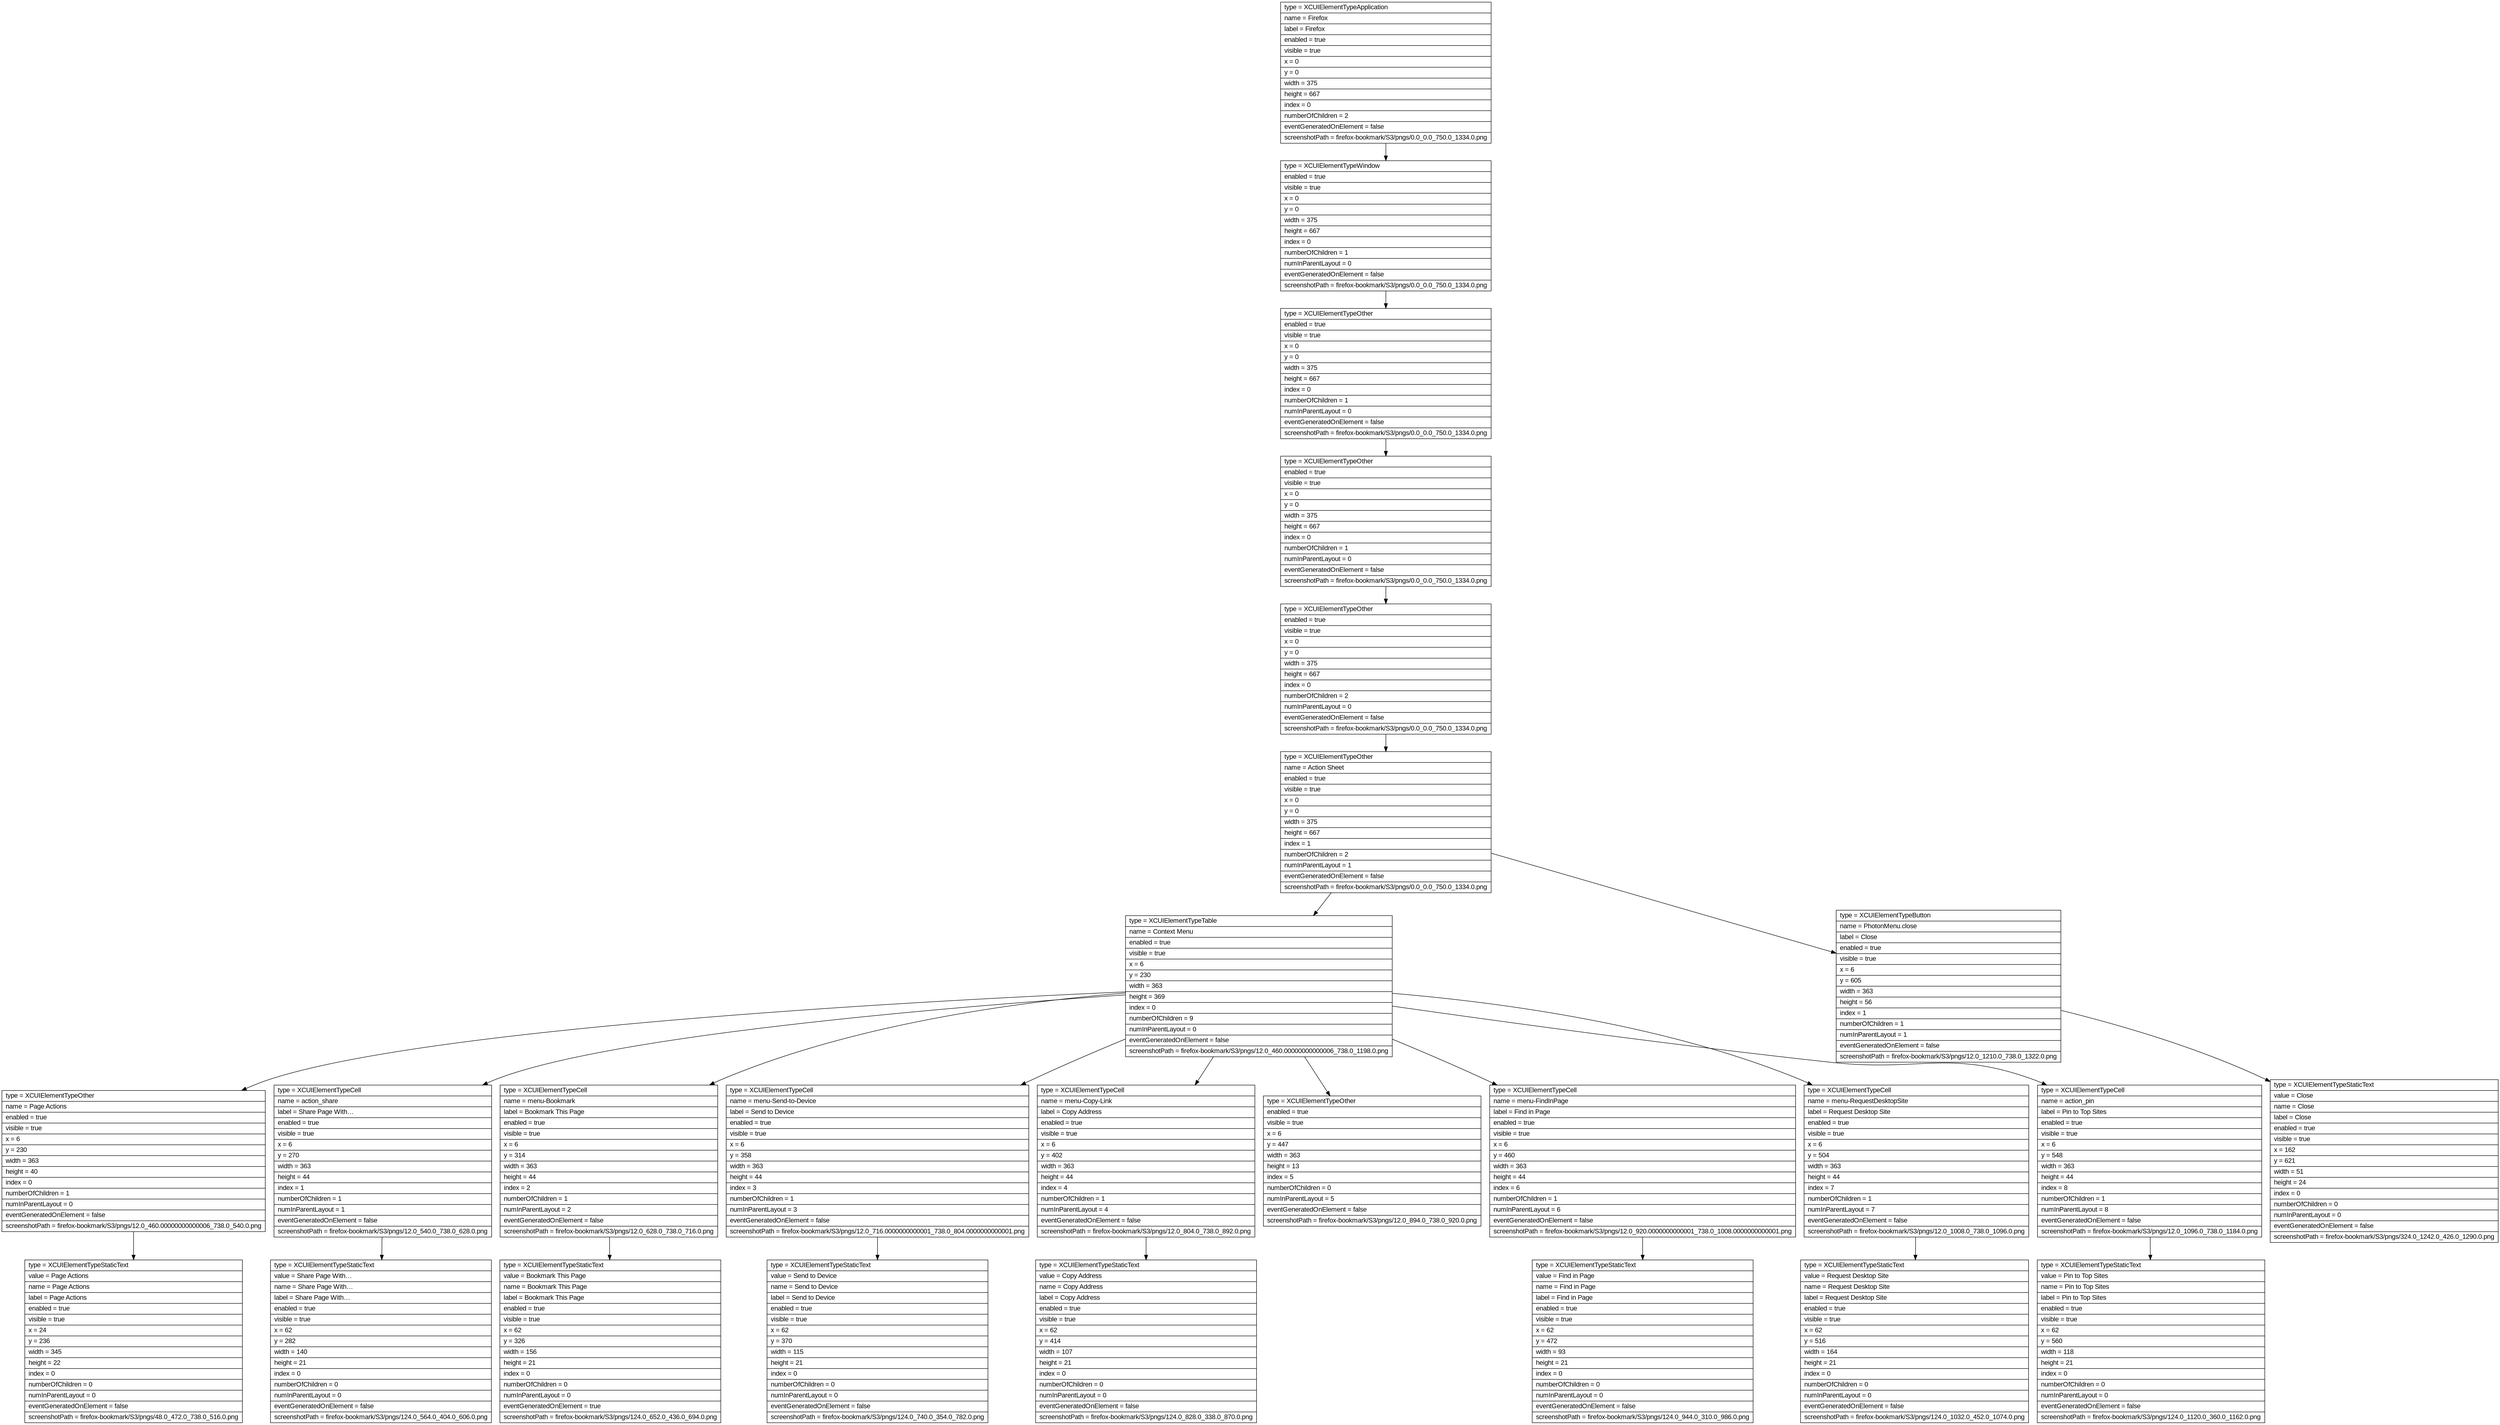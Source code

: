 digraph Layout {

	node [shape=record fontname=Arial];

	0	[label="{type = XCUIElementTypeApplication\l|name = Firefox\l|label = Firefox\l|enabled = true\l|visible = true\l|x = 0\l|y = 0\l|width = 375\l|height = 667\l|index = 0\l|numberOfChildren = 2\l|eventGeneratedOnElement = false \l|screenshotPath = firefox-bookmark/S3/pngs/0.0_0.0_750.0_1334.0.png\l}"]
	1	[label="{type = XCUIElementTypeWindow\l|enabled = true\l|visible = true\l|x = 0\l|y = 0\l|width = 375\l|height = 667\l|index = 0\l|numberOfChildren = 1\l|numInParentLayout = 0\l|eventGeneratedOnElement = false \l|screenshotPath = firefox-bookmark/S3/pngs/0.0_0.0_750.0_1334.0.png\l}"]
	2	[label="{type = XCUIElementTypeOther\l|enabled = true\l|visible = true\l|x = 0\l|y = 0\l|width = 375\l|height = 667\l|index = 0\l|numberOfChildren = 1\l|numInParentLayout = 0\l|eventGeneratedOnElement = false \l|screenshotPath = firefox-bookmark/S3/pngs/0.0_0.0_750.0_1334.0.png\l}"]
	3	[label="{type = XCUIElementTypeOther\l|enabled = true\l|visible = true\l|x = 0\l|y = 0\l|width = 375\l|height = 667\l|index = 0\l|numberOfChildren = 1\l|numInParentLayout = 0\l|eventGeneratedOnElement = false \l|screenshotPath = firefox-bookmark/S3/pngs/0.0_0.0_750.0_1334.0.png\l}"]
	4	[label="{type = XCUIElementTypeOther\l|enabled = true\l|visible = true\l|x = 0\l|y = 0\l|width = 375\l|height = 667\l|index = 0\l|numberOfChildren = 2\l|numInParentLayout = 0\l|eventGeneratedOnElement = false \l|screenshotPath = firefox-bookmark/S3/pngs/0.0_0.0_750.0_1334.0.png\l}"]
	5	[label="{type = XCUIElementTypeOther\l|name = Action Sheet\l|enabled = true\l|visible = true\l|x = 0\l|y = 0\l|width = 375\l|height = 667\l|index = 1\l|numberOfChildren = 2\l|numInParentLayout = 1\l|eventGeneratedOnElement = false \l|screenshotPath = firefox-bookmark/S3/pngs/0.0_0.0_750.0_1334.0.png\l}"]
	6	[label="{type = XCUIElementTypeTable\l|name = Context Menu\l|enabled = true\l|visible = true\l|x = 6\l|y = 230\l|width = 363\l|height = 369\l|index = 0\l|numberOfChildren = 9\l|numInParentLayout = 0\l|eventGeneratedOnElement = false \l|screenshotPath = firefox-bookmark/S3/pngs/12.0_460.00000000000006_738.0_1198.0.png\l}"]
	7	[label="{type = XCUIElementTypeButton\l|name = PhotonMenu.close\l|label = Close\l|enabled = true\l|visible = true\l|x = 6\l|y = 605\l|width = 363\l|height = 56\l|index = 1\l|numberOfChildren = 1\l|numInParentLayout = 1\l|eventGeneratedOnElement = false \l|screenshotPath = firefox-bookmark/S3/pngs/12.0_1210.0_738.0_1322.0.png\l}"]
	8	[label="{type = XCUIElementTypeOther\l|name = Page Actions\l|enabled = true\l|visible = true\l|x = 6\l|y = 230\l|width = 363\l|height = 40\l|index = 0\l|numberOfChildren = 1\l|numInParentLayout = 0\l|eventGeneratedOnElement = false \l|screenshotPath = firefox-bookmark/S3/pngs/12.0_460.00000000000006_738.0_540.0.png\l}"]
	9	[label="{type = XCUIElementTypeCell\l|name = action_share\l|label = Share Page With…\l|enabled = true\l|visible = true\l|x = 6\l|y = 270\l|width = 363\l|height = 44\l|index = 1\l|numberOfChildren = 1\l|numInParentLayout = 1\l|eventGeneratedOnElement = false \l|screenshotPath = firefox-bookmark/S3/pngs/12.0_540.0_738.0_628.0.png\l}"]
	10	[label="{type = XCUIElementTypeCell\l|name = menu-Bookmark\l|label = Bookmark This Page\l|enabled = true\l|visible = true\l|x = 6\l|y = 314\l|width = 363\l|height = 44\l|index = 2\l|numberOfChildren = 1\l|numInParentLayout = 2\l|eventGeneratedOnElement = false \l|screenshotPath = firefox-bookmark/S3/pngs/12.0_628.0_738.0_716.0.png\l}"]
	11	[label="{type = XCUIElementTypeCell\l|name = menu-Send-to-Device\l|label = Send to Device\l|enabled = true\l|visible = true\l|x = 6\l|y = 358\l|width = 363\l|height = 44\l|index = 3\l|numberOfChildren = 1\l|numInParentLayout = 3\l|eventGeneratedOnElement = false \l|screenshotPath = firefox-bookmark/S3/pngs/12.0_716.0000000000001_738.0_804.0000000000001.png\l}"]
	12	[label="{type = XCUIElementTypeCell\l|name = menu-Copy-Link\l|label = Copy Address\l|enabled = true\l|visible = true\l|x = 6\l|y = 402\l|width = 363\l|height = 44\l|index = 4\l|numberOfChildren = 1\l|numInParentLayout = 4\l|eventGeneratedOnElement = false \l|screenshotPath = firefox-bookmark/S3/pngs/12.0_804.0_738.0_892.0.png\l}"]
	13	[label="{type = XCUIElementTypeOther\l|enabled = true\l|visible = true\l|x = 6\l|y = 447\l|width = 363\l|height = 13\l|index = 5\l|numberOfChildren = 0\l|numInParentLayout = 5\l|eventGeneratedOnElement = false \l|screenshotPath = firefox-bookmark/S3/pngs/12.0_894.0_738.0_920.0.png\l}"]
	14	[label="{type = XCUIElementTypeCell\l|name = menu-FindInPage\l|label = Find in Page\l|enabled = true\l|visible = true\l|x = 6\l|y = 460\l|width = 363\l|height = 44\l|index = 6\l|numberOfChildren = 1\l|numInParentLayout = 6\l|eventGeneratedOnElement = false \l|screenshotPath = firefox-bookmark/S3/pngs/12.0_920.0000000000001_738.0_1008.0000000000001.png\l}"]
	15	[label="{type = XCUIElementTypeCell\l|name = menu-RequestDesktopSite\l|label = Request Desktop Site\l|enabled = true\l|visible = true\l|x = 6\l|y = 504\l|width = 363\l|height = 44\l|index = 7\l|numberOfChildren = 1\l|numInParentLayout = 7\l|eventGeneratedOnElement = false \l|screenshotPath = firefox-bookmark/S3/pngs/12.0_1008.0_738.0_1096.0.png\l}"]
	16	[label="{type = XCUIElementTypeCell\l|name = action_pin\l|label = Pin to Top Sites\l|enabled = true\l|visible = true\l|x = 6\l|y = 548\l|width = 363\l|height = 44\l|index = 8\l|numberOfChildren = 1\l|numInParentLayout = 8\l|eventGeneratedOnElement = false \l|screenshotPath = firefox-bookmark/S3/pngs/12.0_1096.0_738.0_1184.0.png\l}"]
	17	[label="{type = XCUIElementTypeStaticText\l|value = Close\l|name = Close\l|label = Close\l|enabled = true\l|visible = true\l|x = 162\l|y = 621\l|width = 51\l|height = 24\l|index = 0\l|numberOfChildren = 0\l|numInParentLayout = 0\l|eventGeneratedOnElement = false \l|screenshotPath = firefox-bookmark/S3/pngs/324.0_1242.0_426.0_1290.0.png\l}"]
	18	[label="{type = XCUIElementTypeStaticText\l|value = Page Actions\l|name = Page Actions\l|label = Page Actions\l|enabled = true\l|visible = true\l|x = 24\l|y = 236\l|width = 345\l|height = 22\l|index = 0\l|numberOfChildren = 0\l|numInParentLayout = 0\l|eventGeneratedOnElement = false \l|screenshotPath = firefox-bookmark/S3/pngs/48.0_472.0_738.0_516.0.png\l}"]
	19	[label="{type = XCUIElementTypeStaticText\l|value = Share Page With…\l|name = Share Page With…\l|label = Share Page With…\l|enabled = true\l|visible = true\l|x = 62\l|y = 282\l|width = 140\l|height = 21\l|index = 0\l|numberOfChildren = 0\l|numInParentLayout = 0\l|eventGeneratedOnElement = false \l|screenshotPath = firefox-bookmark/S3/pngs/124.0_564.0_404.0_606.0.png\l}"]
	20	[label="{type = XCUIElementTypeStaticText\l|value = Bookmark This Page\l|name = Bookmark This Page\l|label = Bookmark This Page\l|enabled = true\l|visible = true\l|x = 62\l|y = 326\l|width = 156\l|height = 21\l|index = 0\l|numberOfChildren = 0\l|numInParentLayout = 0\l|eventGeneratedOnElement = true \l|screenshotPath = firefox-bookmark/S3/pngs/124.0_652.0_436.0_694.0.png\l}"]
	21	[label="{type = XCUIElementTypeStaticText\l|value = Send to Device\l|name = Send to Device\l|label = Send to Device\l|enabled = true\l|visible = true\l|x = 62\l|y = 370\l|width = 115\l|height = 21\l|index = 0\l|numberOfChildren = 0\l|numInParentLayout = 0\l|eventGeneratedOnElement = false \l|screenshotPath = firefox-bookmark/S3/pngs/124.0_740.0_354.0_782.0.png\l}"]
	22	[label="{type = XCUIElementTypeStaticText\l|value = Copy Address\l|name = Copy Address\l|label = Copy Address\l|enabled = true\l|visible = true\l|x = 62\l|y = 414\l|width = 107\l|height = 21\l|index = 0\l|numberOfChildren = 0\l|numInParentLayout = 0\l|eventGeneratedOnElement = false \l|screenshotPath = firefox-bookmark/S3/pngs/124.0_828.0_338.0_870.0.png\l}"]
	23	[label="{type = XCUIElementTypeStaticText\l|value = Find in Page\l|name = Find in Page\l|label = Find in Page\l|enabled = true\l|visible = true\l|x = 62\l|y = 472\l|width = 93\l|height = 21\l|index = 0\l|numberOfChildren = 0\l|numInParentLayout = 0\l|eventGeneratedOnElement = false \l|screenshotPath = firefox-bookmark/S3/pngs/124.0_944.0_310.0_986.0.png\l}"]
	24	[label="{type = XCUIElementTypeStaticText\l|value = Request Desktop Site\l|name = Request Desktop Site\l|label = Request Desktop Site\l|enabled = true\l|visible = true\l|x = 62\l|y = 516\l|width = 164\l|height = 21\l|index = 0\l|numberOfChildren = 0\l|numInParentLayout = 0\l|eventGeneratedOnElement = false \l|screenshotPath = firefox-bookmark/S3/pngs/124.0_1032.0_452.0_1074.0.png\l}"]
	25	[label="{type = XCUIElementTypeStaticText\l|value = Pin to Top Sites\l|name = Pin to Top Sites\l|label = Pin to Top Sites\l|enabled = true\l|visible = true\l|x = 62\l|y = 560\l|width = 118\l|height = 21\l|index = 0\l|numberOfChildren = 0\l|numInParentLayout = 0\l|eventGeneratedOnElement = false \l|screenshotPath = firefox-bookmark/S3/pngs/124.0_1120.0_360.0_1162.0.png\l}"]


	0 -> 1
	1 -> 2
	2 -> 3
	3 -> 4
	4 -> 5
	5 -> 6
	5 -> 7
	6 -> 8
	6 -> 9
	6 -> 10
	6 -> 11
	6 -> 12
	6 -> 13
	6 -> 14
	6 -> 15
	6 -> 16
	7 -> 17
	8 -> 18
	9 -> 19
	10 -> 20
	11 -> 21
	12 -> 22
	14 -> 23
	15 -> 24
	16 -> 25


}